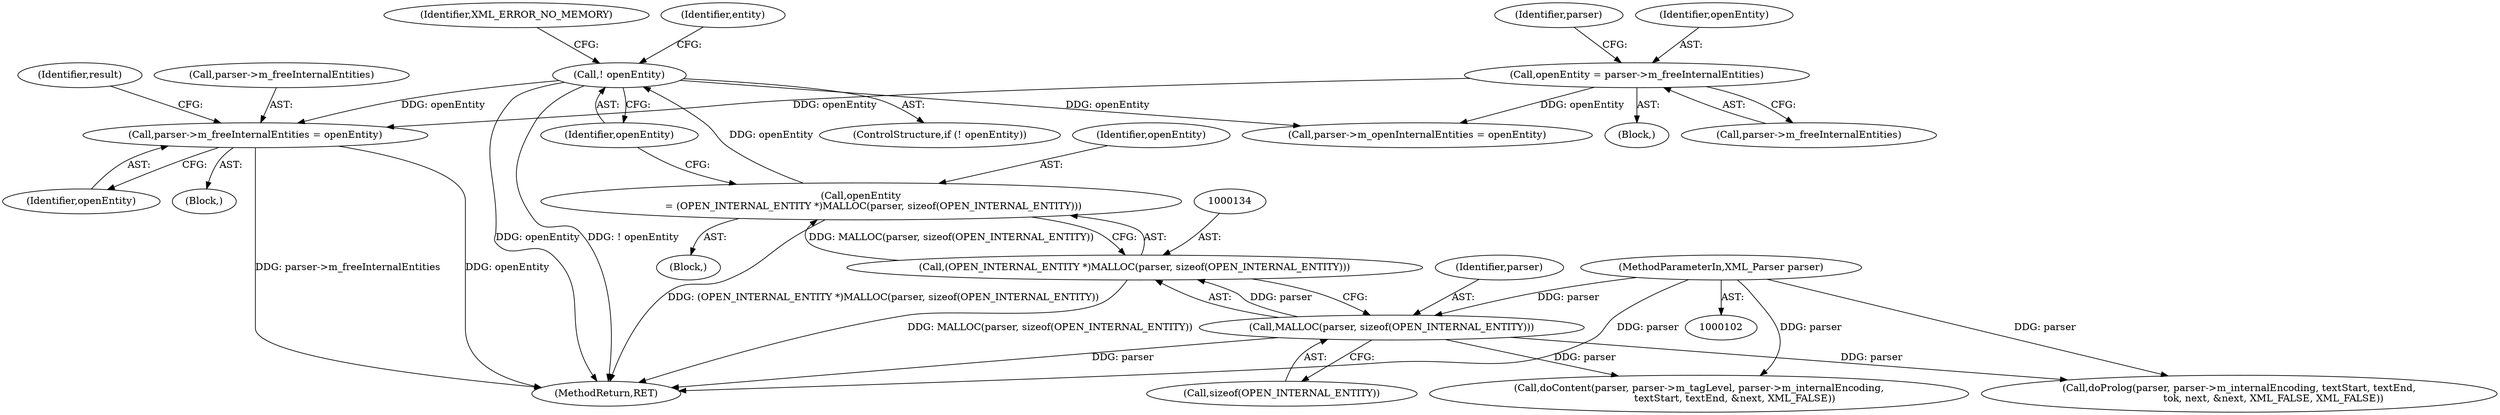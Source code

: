 digraph "0_libexpat_c20b758c332d9a13afbbb276d30db1d183a85d43_2@API" {
"1000314" [label="(Call,parser->m_freeInternalEntities = openEntity)"];
"1000140" [label="(Call,! openEntity)"];
"1000131" [label="(Call,openEntity\n        = (OPEN_INTERNAL_ENTITY *)MALLOC(parser, sizeof(OPEN_INTERNAL_ENTITY)))"];
"1000133" [label="(Call,(OPEN_INTERNAL_ENTITY *)MALLOC(parser, sizeof(OPEN_INTERNAL_ENTITY)))"];
"1000135" [label="(Call,MALLOC(parser, sizeof(OPEN_INTERNAL_ENTITY)))"];
"1000103" [label="(MethodParameterIn,XML_Parser parser)"];
"1000117" [label="(Call,openEntity = parser->m_freeInternalEntities)"];
"1000116" [label="(Block,)"];
"1000130" [label="(Block,)"];
"1000117" [label="(Call,openEntity = parser->m_freeInternalEntities)"];
"1000315" [label="(Call,parser->m_freeInternalEntities)"];
"1000232" [label="(Call,doProlog(parser, parser->m_internalEncoding, textStart, textEnd,\n                      tok, next, &next, XML_FALSE, XML_FALSE))"];
"1000136" [label="(Identifier,parser)"];
"1000119" [label="(Call,parser->m_freeInternalEntities)"];
"1000124" [label="(Identifier,parser)"];
"1000133" [label="(Call,(OPEN_INTERNAL_ENTITY *)MALLOC(parser, sizeof(OPEN_INTERNAL_ENTITY)))"];
"1000118" [label="(Identifier,openEntity)"];
"1000141" [label="(Identifier,openEntity)"];
"1000135" [label="(Call,MALLOC(parser, sizeof(OPEN_INTERNAL_ENTITY)))"];
"1000137" [label="(Call,sizeof(OPEN_INTERNAL_ENTITY))"];
"1000320" [label="(Identifier,result)"];
"1000131" [label="(Call,openEntity\n        = (OPEN_INTERNAL_ENTITY *)MALLOC(parser, sizeof(OPEN_INTERNAL_ENTITY)))"];
"1000318" [label="(Identifier,openEntity)"];
"1000294" [label="(Block,)"];
"1000161" [label="(Call,parser->m_openInternalEntities = openEntity)"];
"1000321" [label="(MethodReturn,RET)"];
"1000139" [label="(ControlStructure,if (! openEntity))"];
"1000103" [label="(MethodParameterIn,XML_Parser parser)"];
"1000143" [label="(Identifier,XML_ERROR_NO_MEMORY)"];
"1000248" [label="(Call,doContent(parser, parser->m_tagLevel, parser->m_internalEncoding,\n                       textStart, textEnd, &next, XML_FALSE))"];
"1000146" [label="(Identifier,entity)"];
"1000314" [label="(Call,parser->m_freeInternalEntities = openEntity)"];
"1000132" [label="(Identifier,openEntity)"];
"1000140" [label="(Call,! openEntity)"];
"1000314" -> "1000294"  [label="AST: "];
"1000314" -> "1000318"  [label="CFG: "];
"1000315" -> "1000314"  [label="AST: "];
"1000318" -> "1000314"  [label="AST: "];
"1000320" -> "1000314"  [label="CFG: "];
"1000314" -> "1000321"  [label="DDG: parser->m_freeInternalEntities"];
"1000314" -> "1000321"  [label="DDG: openEntity"];
"1000140" -> "1000314"  [label="DDG: openEntity"];
"1000117" -> "1000314"  [label="DDG: openEntity"];
"1000140" -> "1000139"  [label="AST: "];
"1000140" -> "1000141"  [label="CFG: "];
"1000141" -> "1000140"  [label="AST: "];
"1000143" -> "1000140"  [label="CFG: "];
"1000146" -> "1000140"  [label="CFG: "];
"1000140" -> "1000321"  [label="DDG: openEntity"];
"1000140" -> "1000321"  [label="DDG: ! openEntity"];
"1000131" -> "1000140"  [label="DDG: openEntity"];
"1000140" -> "1000161"  [label="DDG: openEntity"];
"1000131" -> "1000130"  [label="AST: "];
"1000131" -> "1000133"  [label="CFG: "];
"1000132" -> "1000131"  [label="AST: "];
"1000133" -> "1000131"  [label="AST: "];
"1000141" -> "1000131"  [label="CFG: "];
"1000131" -> "1000321"  [label="DDG: (OPEN_INTERNAL_ENTITY *)MALLOC(parser, sizeof(OPEN_INTERNAL_ENTITY))"];
"1000133" -> "1000131"  [label="DDG: MALLOC(parser, sizeof(OPEN_INTERNAL_ENTITY))"];
"1000133" -> "1000135"  [label="CFG: "];
"1000134" -> "1000133"  [label="AST: "];
"1000135" -> "1000133"  [label="AST: "];
"1000133" -> "1000321"  [label="DDG: MALLOC(parser, sizeof(OPEN_INTERNAL_ENTITY))"];
"1000135" -> "1000133"  [label="DDG: parser"];
"1000135" -> "1000137"  [label="CFG: "];
"1000136" -> "1000135"  [label="AST: "];
"1000137" -> "1000135"  [label="AST: "];
"1000135" -> "1000321"  [label="DDG: parser"];
"1000103" -> "1000135"  [label="DDG: parser"];
"1000135" -> "1000232"  [label="DDG: parser"];
"1000135" -> "1000248"  [label="DDG: parser"];
"1000103" -> "1000102"  [label="AST: "];
"1000103" -> "1000321"  [label="DDG: parser"];
"1000103" -> "1000232"  [label="DDG: parser"];
"1000103" -> "1000248"  [label="DDG: parser"];
"1000117" -> "1000116"  [label="AST: "];
"1000117" -> "1000119"  [label="CFG: "];
"1000118" -> "1000117"  [label="AST: "];
"1000119" -> "1000117"  [label="AST: "];
"1000124" -> "1000117"  [label="CFG: "];
"1000117" -> "1000161"  [label="DDG: openEntity"];
}
